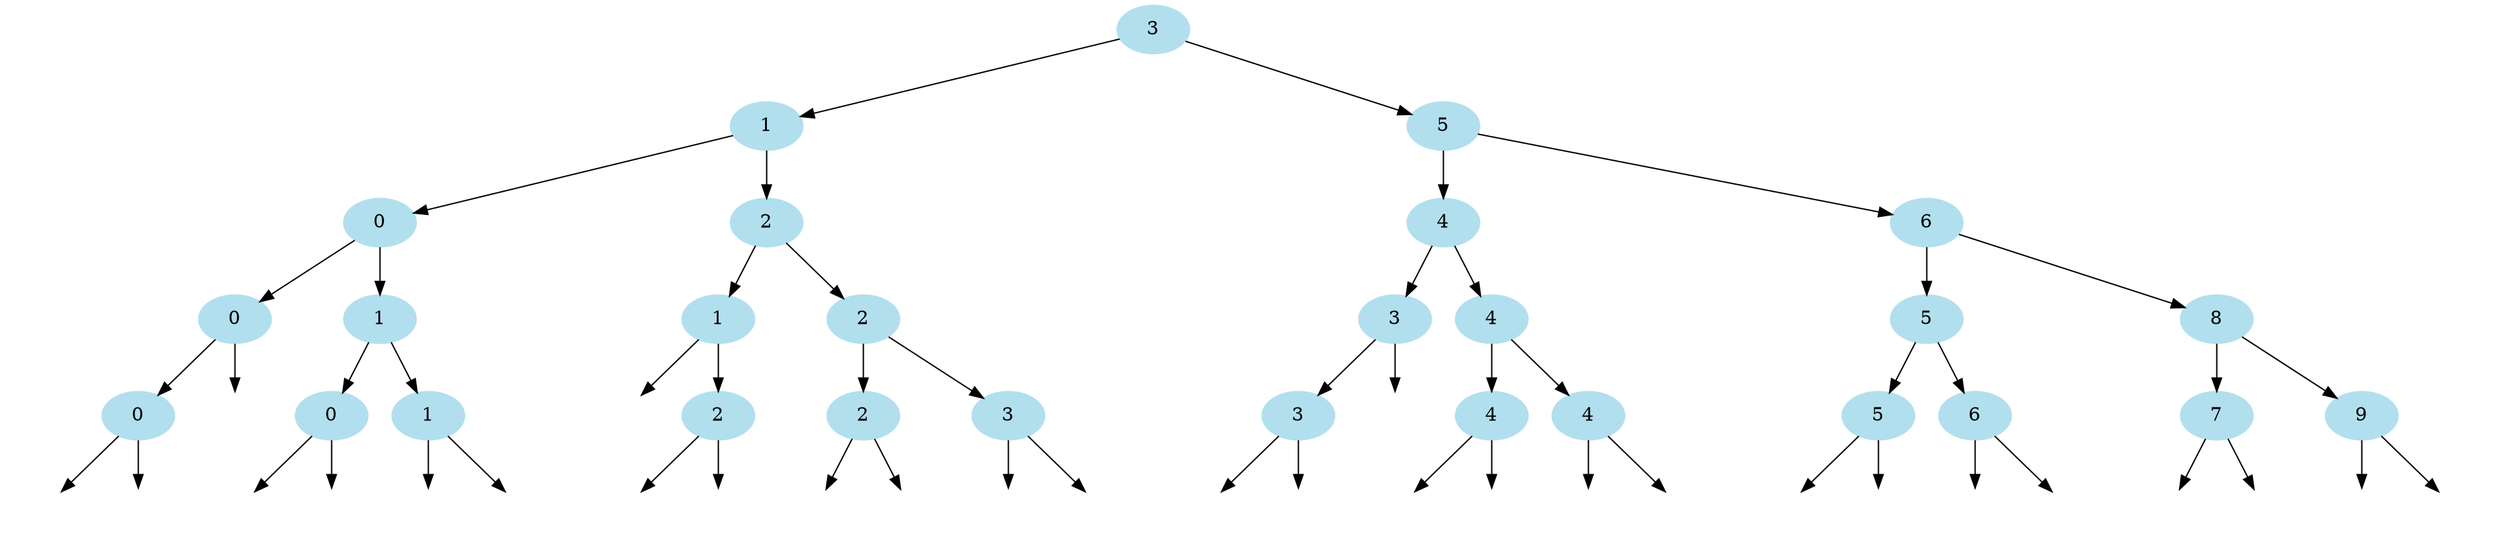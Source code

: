 digraph {
node [color=lightblue2,style=filled]
139701290072496 [label="3"]
139701290072552 [label="1"]
139701290072608 [label="0"]
139701290072664 [label="0"]
139701290072720 [label="0"]
L139701290072720 [label="",color=white]
139701290072720 -> L139701290072720
R139701290072720 [label="",color=white]
139701290072720 -> R139701290072720
139701290072664 -> 139701290072720
R139701290072664 [label="",color=white]
139701290072664 -> R139701290072664
139701290072608 -> 139701290072664
139701290072776 [label="1"]
139701290072832 [label="0"]
L139701290072832 [label="",color=white]
139701290072832 -> L139701290072832
R139701290072832 [label="",color=white]
139701290072832 -> R139701290072832
139701290072776 -> 139701290072832
139701290072888 [label="1"]
L139701290072888 [label="",color=white]
139701290072888 -> L139701290072888
R139701290072888 [label="",color=white]
139701290072888 -> R139701290072888
139701290072776 -> 139701290072888
139701290072608 -> 139701290072776
139701290072552 -> 139701290072608
139701290072944 [label="2"]
139701290073000 [label="1"]
L139701290073000 [label="",color=white]
139701290073000 -> L139701290073000
139701290073056 [label="2"]
L139701290073056 [label="",color=white]
139701290073056 -> L139701290073056
R139701290073056 [label="",color=white]
139701290073056 -> R139701290073056
139701290073000 -> 139701290073056
139701290072944 -> 139701290073000
139701290073112 [label="2"]
139701290073168 [label="2"]
L139701290073168 [label="",color=white]
139701290073168 -> L139701290073168
R139701290073168 [label="",color=white]
139701290073168 -> R139701290073168
139701290073112 -> 139701290073168
139701290073224 [label="3"]
L139701290073224 [label="",color=white]
139701290073224 -> L139701290073224
R139701290073224 [label="",color=white]
139701290073224 -> R139701290073224
139701290073112 -> 139701290073224
139701290072944 -> 139701290073112
139701290072552 -> 139701290072944
139701290072496 -> 139701290072552
139701290073280 [label="5"]
139701290073336 [label="4"]
139701290073392 [label="3"]
139701290073448 [label="3"]
L139701290073448 [label="",color=white]
139701290073448 -> L139701290073448
R139701290073448 [label="",color=white]
139701290073448 -> R139701290073448
139701290073392 -> 139701290073448
R139701290073392 [label="",color=white]
139701290073392 -> R139701290073392
139701290073336 -> 139701290073392
139701290073504 [label="4"]
139701290073560 [label="4"]
L139701290073560 [label="",color=white]
139701290073560 -> L139701290073560
R139701290073560 [label="",color=white]
139701290073560 -> R139701290073560
139701290073504 -> 139701290073560
139701290073616 [label="4"]
L139701290073616 [label="",color=white]
139701290073616 -> L139701290073616
R139701290073616 [label="",color=white]
139701290073616 -> R139701290073616
139701290073504 -> 139701290073616
139701290073336 -> 139701290073504
139701290073280 -> 139701290073336
139701290073672 [label="6"]
139701290073728 [label="5"]
139701290073784 [label="5"]
L139701290073784 [label="",color=white]
139701290073784 -> L139701290073784
R139701290073784 [label="",color=white]
139701290073784 -> R139701290073784
139701290073728 -> 139701290073784
139701290073840 [label="6"]
L139701290073840 [label="",color=white]
139701290073840 -> L139701290073840
R139701290073840 [label="",color=white]
139701290073840 -> R139701290073840
139701290073728 -> 139701290073840
139701290073672 -> 139701290073728
139701290073896 [label="8"]
139701290073952 [label="7"]
L139701290073952 [label="",color=white]
139701290073952 -> L139701290073952
R139701290073952 [label="",color=white]
139701290073952 -> R139701290073952
139701290073896 -> 139701290073952
139701290074008 [label="9"]
L139701290074008 [label="",color=white]
139701290074008 -> L139701290074008
R139701290074008 [label="",color=white]
139701290074008 -> R139701290074008
139701290073896 -> 139701290074008
139701290073672 -> 139701290073896
139701290073280 -> 139701290073672
139701290072496 -> 139701290073280
}
